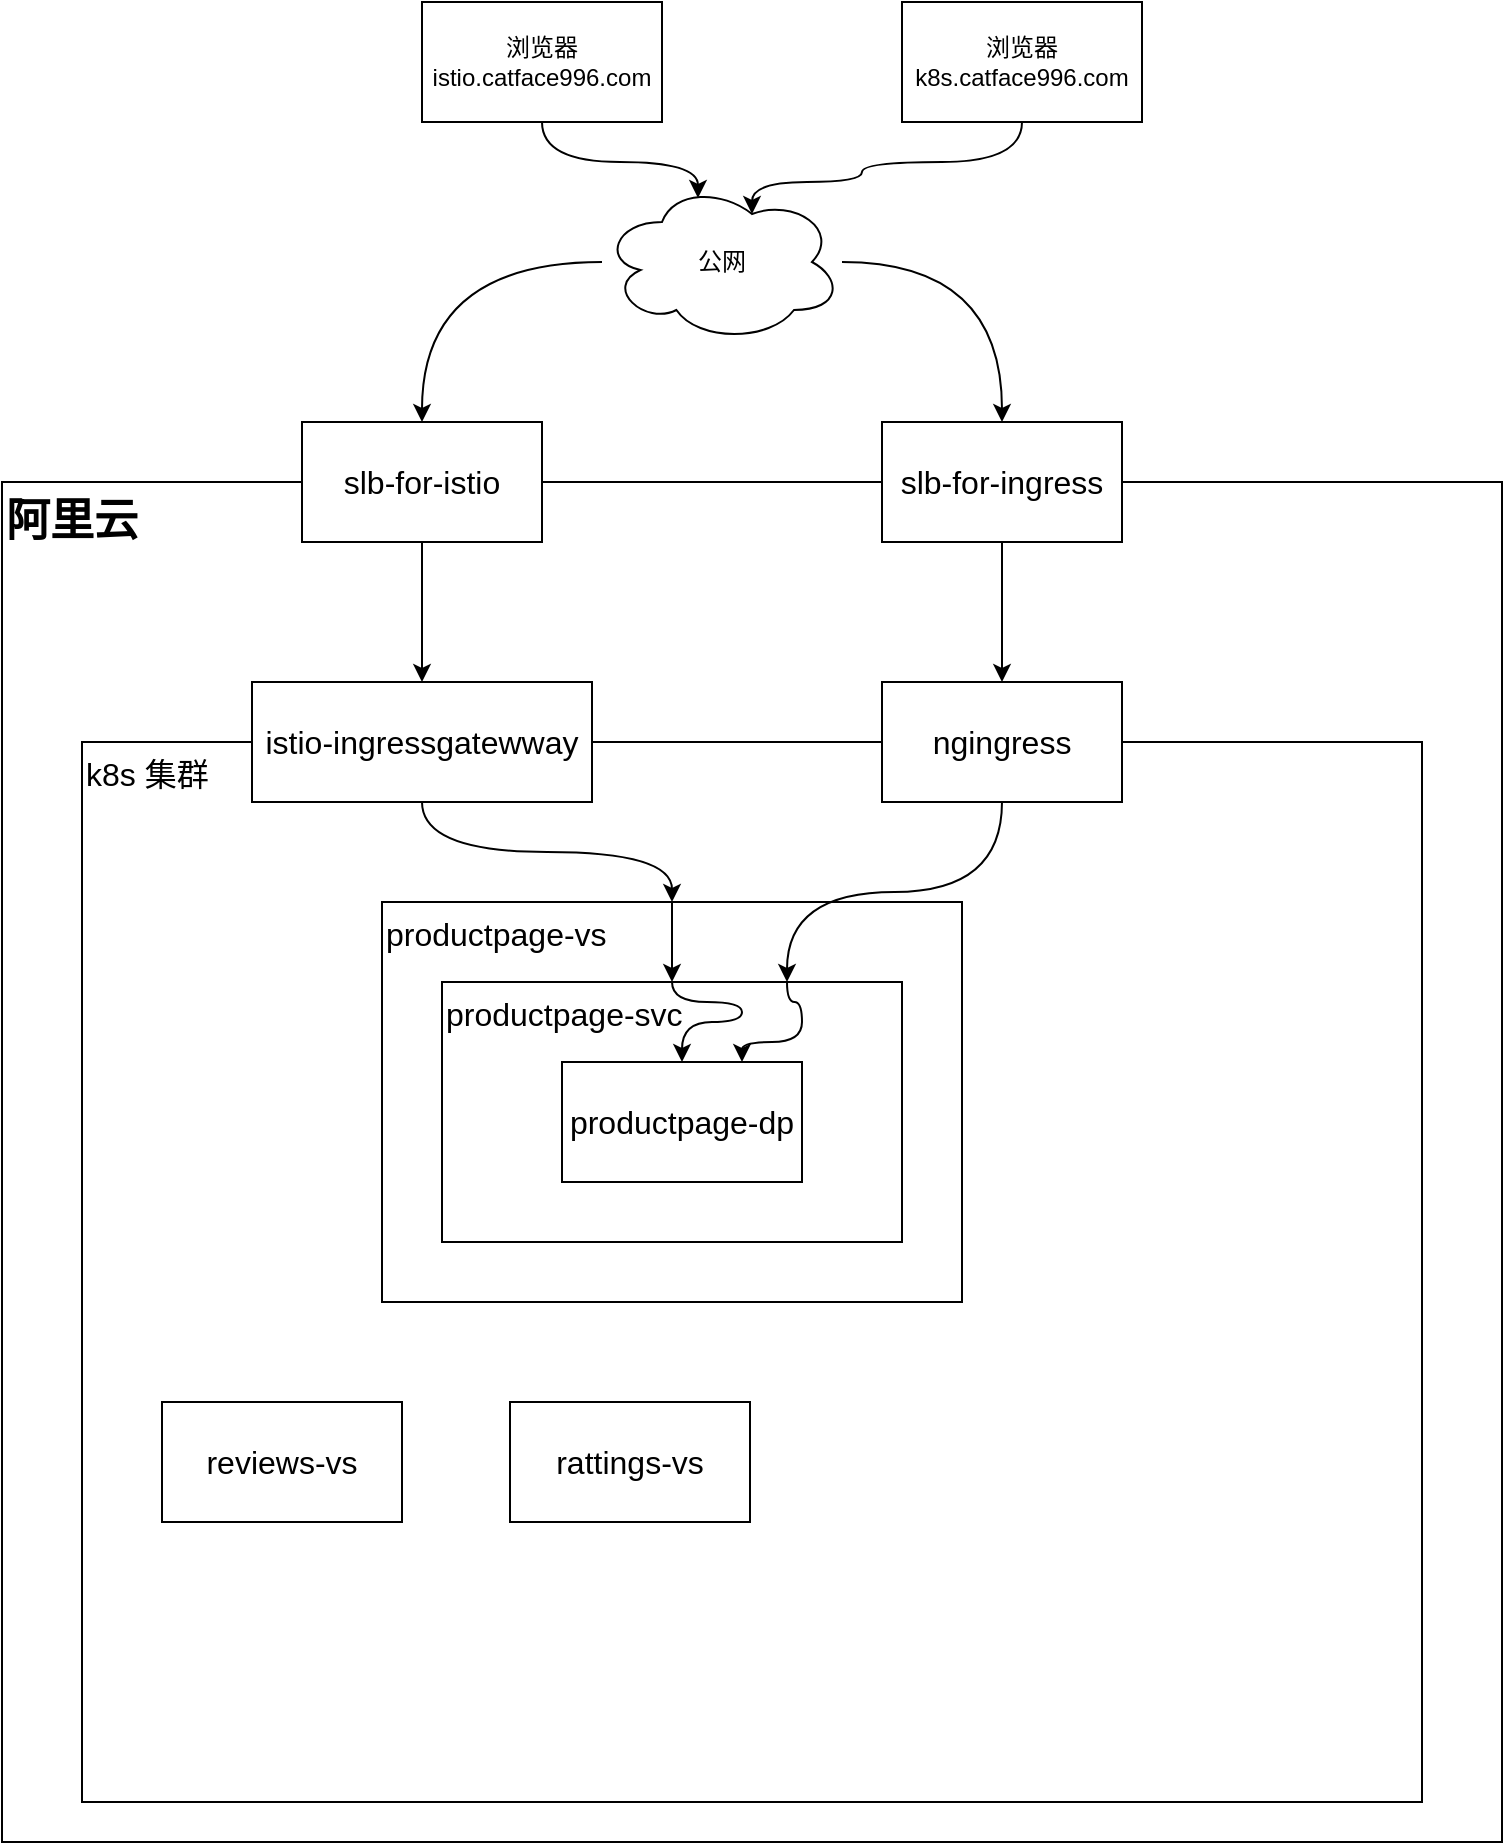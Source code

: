 <mxfile version="18.0.1" type="github">
  <diagram id="4o9TYx5moQaCsSQ-3FZQ" name="第 1 页">
    <mxGraphModel dx="1426" dy="794" grid="1" gridSize="10" guides="1" tooltips="1" connect="1" arrows="1" fold="1" page="1" pageScale="1" pageWidth="827" pageHeight="1169" math="0" shadow="0">
      <root>
        <mxCell id="0" />
        <mxCell id="1" parent="0" />
        <mxCell id="aErRiLvVkanNjU0sM8ye-9" style="edgeStyle=orthogonalEdgeStyle;rounded=0;orthogonalLoop=1;jettySize=auto;html=1;entryX=0.4;entryY=0.1;entryDx=0;entryDy=0;entryPerimeter=0;fontSize=16;curved=1;" edge="1" parent="1" source="aErRiLvVkanNjU0sM8ye-1" target="aErRiLvVkanNjU0sM8ye-2">
          <mxGeometry relative="1" as="geometry" />
        </mxCell>
        <mxCell id="aErRiLvVkanNjU0sM8ye-1" value="浏览器&lt;br&gt;istio.catface996.com" style="rounded=0;whiteSpace=wrap;html=1;" vertex="1" parent="1">
          <mxGeometry x="250" y="40" width="120" height="60" as="geometry" />
        </mxCell>
        <mxCell id="aErRiLvVkanNjU0sM8ye-10" style="edgeStyle=orthogonalEdgeStyle;curved=1;rounded=0;orthogonalLoop=1;jettySize=auto;html=1;entryX=0.5;entryY=0;entryDx=0;entryDy=0;fontSize=16;" edge="1" parent="1" source="aErRiLvVkanNjU0sM8ye-2" target="aErRiLvVkanNjU0sM8ye-4">
          <mxGeometry relative="1" as="geometry" />
        </mxCell>
        <mxCell id="aErRiLvVkanNjU0sM8ye-11" style="edgeStyle=orthogonalEdgeStyle;curved=1;rounded=0;orthogonalLoop=1;jettySize=auto;html=1;entryX=0.5;entryY=0;entryDx=0;entryDy=0;fontSize=16;" edge="1" parent="1" source="aErRiLvVkanNjU0sM8ye-2" target="aErRiLvVkanNjU0sM8ye-5">
          <mxGeometry relative="1" as="geometry" />
        </mxCell>
        <mxCell id="aErRiLvVkanNjU0sM8ye-2" value="公网" style="ellipse;shape=cloud;whiteSpace=wrap;html=1;" vertex="1" parent="1">
          <mxGeometry x="340" y="130" width="120" height="80" as="geometry" />
        </mxCell>
        <mxCell id="aErRiLvVkanNjU0sM8ye-3" value="阿里云" style="rounded=0;whiteSpace=wrap;html=1;fontStyle=1;verticalAlign=top;align=left;fontSize=22;" vertex="1" parent="1">
          <mxGeometry x="40" y="280" width="750" height="680" as="geometry" />
        </mxCell>
        <mxCell id="aErRiLvVkanNjU0sM8ye-12" style="edgeStyle=orthogonalEdgeStyle;curved=1;rounded=0;orthogonalLoop=1;jettySize=auto;html=1;entryX=0.5;entryY=0;entryDx=0;entryDy=0;fontSize=16;" edge="1" parent="1" source="aErRiLvVkanNjU0sM8ye-4" target="aErRiLvVkanNjU0sM8ye-7">
          <mxGeometry relative="1" as="geometry" />
        </mxCell>
        <mxCell id="aErRiLvVkanNjU0sM8ye-4" value="slb-for-istio" style="rounded=0;whiteSpace=wrap;html=1;fontSize=16;" vertex="1" parent="1">
          <mxGeometry x="190" y="250" width="120" height="60" as="geometry" />
        </mxCell>
        <mxCell id="aErRiLvVkanNjU0sM8ye-13" style="edgeStyle=orthogonalEdgeStyle;curved=1;rounded=0;orthogonalLoop=1;jettySize=auto;html=1;entryX=0.5;entryY=0;entryDx=0;entryDy=0;fontSize=16;" edge="1" parent="1" source="aErRiLvVkanNjU0sM8ye-5" target="aErRiLvVkanNjU0sM8ye-8">
          <mxGeometry relative="1" as="geometry" />
        </mxCell>
        <mxCell id="aErRiLvVkanNjU0sM8ye-5" value="slb-for-ingress" style="rounded=0;whiteSpace=wrap;html=1;fontSize=16;" vertex="1" parent="1">
          <mxGeometry x="480" y="250" width="120" height="60" as="geometry" />
        </mxCell>
        <mxCell id="aErRiLvVkanNjU0sM8ye-6" value="k8s 集群" style="rounded=0;whiteSpace=wrap;html=1;fontSize=16;verticalAlign=top;align=left;" vertex="1" parent="1">
          <mxGeometry x="80" y="410" width="670" height="530" as="geometry" />
        </mxCell>
        <mxCell id="aErRiLvVkanNjU0sM8ye-18" style="edgeStyle=orthogonalEdgeStyle;curved=1;rounded=0;orthogonalLoop=1;jettySize=auto;html=1;entryX=0.5;entryY=0;entryDx=0;entryDy=0;fontSize=16;" edge="1" parent="1" source="aErRiLvVkanNjU0sM8ye-7" target="aErRiLvVkanNjU0sM8ye-14">
          <mxGeometry relative="1" as="geometry" />
        </mxCell>
        <mxCell id="aErRiLvVkanNjU0sM8ye-7" value="istio-ingressgatewway" style="rounded=0;whiteSpace=wrap;html=1;fontSize=16;" vertex="1" parent="1">
          <mxGeometry x="165" y="380" width="170" height="60" as="geometry" />
        </mxCell>
        <mxCell id="aErRiLvVkanNjU0sM8ye-8" value="ngingress" style="rounded=0;whiteSpace=wrap;html=1;fontSize=16;" vertex="1" parent="1">
          <mxGeometry x="480" y="380" width="120" height="60" as="geometry" />
        </mxCell>
        <mxCell id="aErRiLvVkanNjU0sM8ye-14" value="productpage-vs" style="rounded=0;whiteSpace=wrap;html=1;fontSize=16;verticalAlign=top;align=left;" vertex="1" parent="1">
          <mxGeometry x="230" y="490" width="290" height="200" as="geometry" />
        </mxCell>
        <mxCell id="aErRiLvVkanNjU0sM8ye-16" value="productpage-svc" style="rounded=0;whiteSpace=wrap;html=1;fontSize=16;verticalAlign=top;align=left;" vertex="1" parent="1">
          <mxGeometry x="260" y="530" width="230" height="130" as="geometry" />
        </mxCell>
        <mxCell id="aErRiLvVkanNjU0sM8ye-17" value="productpage-dp" style="rounded=0;whiteSpace=wrap;html=1;fontSize=16;" vertex="1" parent="1">
          <mxGeometry x="320" y="570" width="120" height="60" as="geometry" />
        </mxCell>
        <mxCell id="aErRiLvVkanNjU0sM8ye-21" style="edgeStyle=orthogonalEdgeStyle;curved=1;rounded=0;orthogonalLoop=1;jettySize=auto;html=1;entryX=0.5;entryY=0;entryDx=0;entryDy=0;fontSize=16;exitX=0.5;exitY=0;exitDx=0;exitDy=0;" edge="1" parent="1" source="aErRiLvVkanNjU0sM8ye-14" target="aErRiLvVkanNjU0sM8ye-16">
          <mxGeometry relative="1" as="geometry">
            <Array as="points">
              <mxPoint x="375" y="500" />
              <mxPoint x="375" y="500" />
            </Array>
          </mxGeometry>
        </mxCell>
        <mxCell id="aErRiLvVkanNjU0sM8ye-22" style="edgeStyle=orthogonalEdgeStyle;curved=1;rounded=0;orthogonalLoop=1;jettySize=auto;html=1;entryX=0.5;entryY=0;entryDx=0;entryDy=0;fontSize=16;exitX=0.5;exitY=0;exitDx=0;exitDy=0;" edge="1" parent="1" source="aErRiLvVkanNjU0sM8ye-16" target="aErRiLvVkanNjU0sM8ye-17">
          <mxGeometry relative="1" as="geometry">
            <Array as="points">
              <mxPoint x="375" y="540" />
              <mxPoint x="410" y="540" />
              <mxPoint x="410" y="550" />
              <mxPoint x="380" y="550" />
            </Array>
          </mxGeometry>
        </mxCell>
        <mxCell id="aErRiLvVkanNjU0sM8ye-24" style="edgeStyle=orthogonalEdgeStyle;curved=1;rounded=0;orthogonalLoop=1;jettySize=auto;html=1;entryX=0.625;entryY=0.2;entryDx=0;entryDy=0;entryPerimeter=0;fontSize=16;exitX=0.5;exitY=1;exitDx=0;exitDy=0;" edge="1" parent="1" source="aErRiLvVkanNjU0sM8ye-23" target="aErRiLvVkanNjU0sM8ye-2">
          <mxGeometry relative="1" as="geometry">
            <Array as="points">
              <mxPoint x="550" y="120" />
              <mxPoint x="470" y="120" />
              <mxPoint x="470" y="130" />
              <mxPoint x="415" y="130" />
            </Array>
          </mxGeometry>
        </mxCell>
        <mxCell id="aErRiLvVkanNjU0sM8ye-23" value="浏览器&lt;br&gt;k8s.catface996.com" style="rounded=0;whiteSpace=wrap;html=1;" vertex="1" parent="1">
          <mxGeometry x="490" y="40" width="120" height="60" as="geometry" />
        </mxCell>
        <mxCell id="aErRiLvVkanNjU0sM8ye-25" style="edgeStyle=orthogonalEdgeStyle;curved=1;rounded=0;orthogonalLoop=1;jettySize=auto;html=1;entryX=0.75;entryY=0;entryDx=0;entryDy=0;fontSize=16;" edge="1" parent="1" source="aErRiLvVkanNjU0sM8ye-8" target="aErRiLvVkanNjU0sM8ye-16">
          <mxGeometry relative="1" as="geometry" />
        </mxCell>
        <mxCell id="aErRiLvVkanNjU0sM8ye-26" style="edgeStyle=orthogonalEdgeStyle;curved=1;rounded=0;orthogonalLoop=1;jettySize=auto;html=1;entryX=0.75;entryY=0;entryDx=0;entryDy=0;fontSize=16;exitX=0.75;exitY=0;exitDx=0;exitDy=0;" edge="1" parent="1" source="aErRiLvVkanNjU0sM8ye-16" target="aErRiLvVkanNjU0sM8ye-17">
          <mxGeometry relative="1" as="geometry">
            <Array as="points">
              <mxPoint x="433" y="540" />
              <mxPoint x="440" y="540" />
              <mxPoint x="440" y="560" />
              <mxPoint x="410" y="560" />
            </Array>
          </mxGeometry>
        </mxCell>
        <mxCell id="aErRiLvVkanNjU0sM8ye-27" value="reviews-vs" style="rounded=0;whiteSpace=wrap;html=1;fontSize=16;" vertex="1" parent="1">
          <mxGeometry x="120" y="740" width="120" height="60" as="geometry" />
        </mxCell>
        <mxCell id="aErRiLvVkanNjU0sM8ye-28" value="rattings-vs" style="rounded=0;whiteSpace=wrap;html=1;fontSize=16;" vertex="1" parent="1">
          <mxGeometry x="294" y="740" width="120" height="60" as="geometry" />
        </mxCell>
      </root>
    </mxGraphModel>
  </diagram>
</mxfile>
